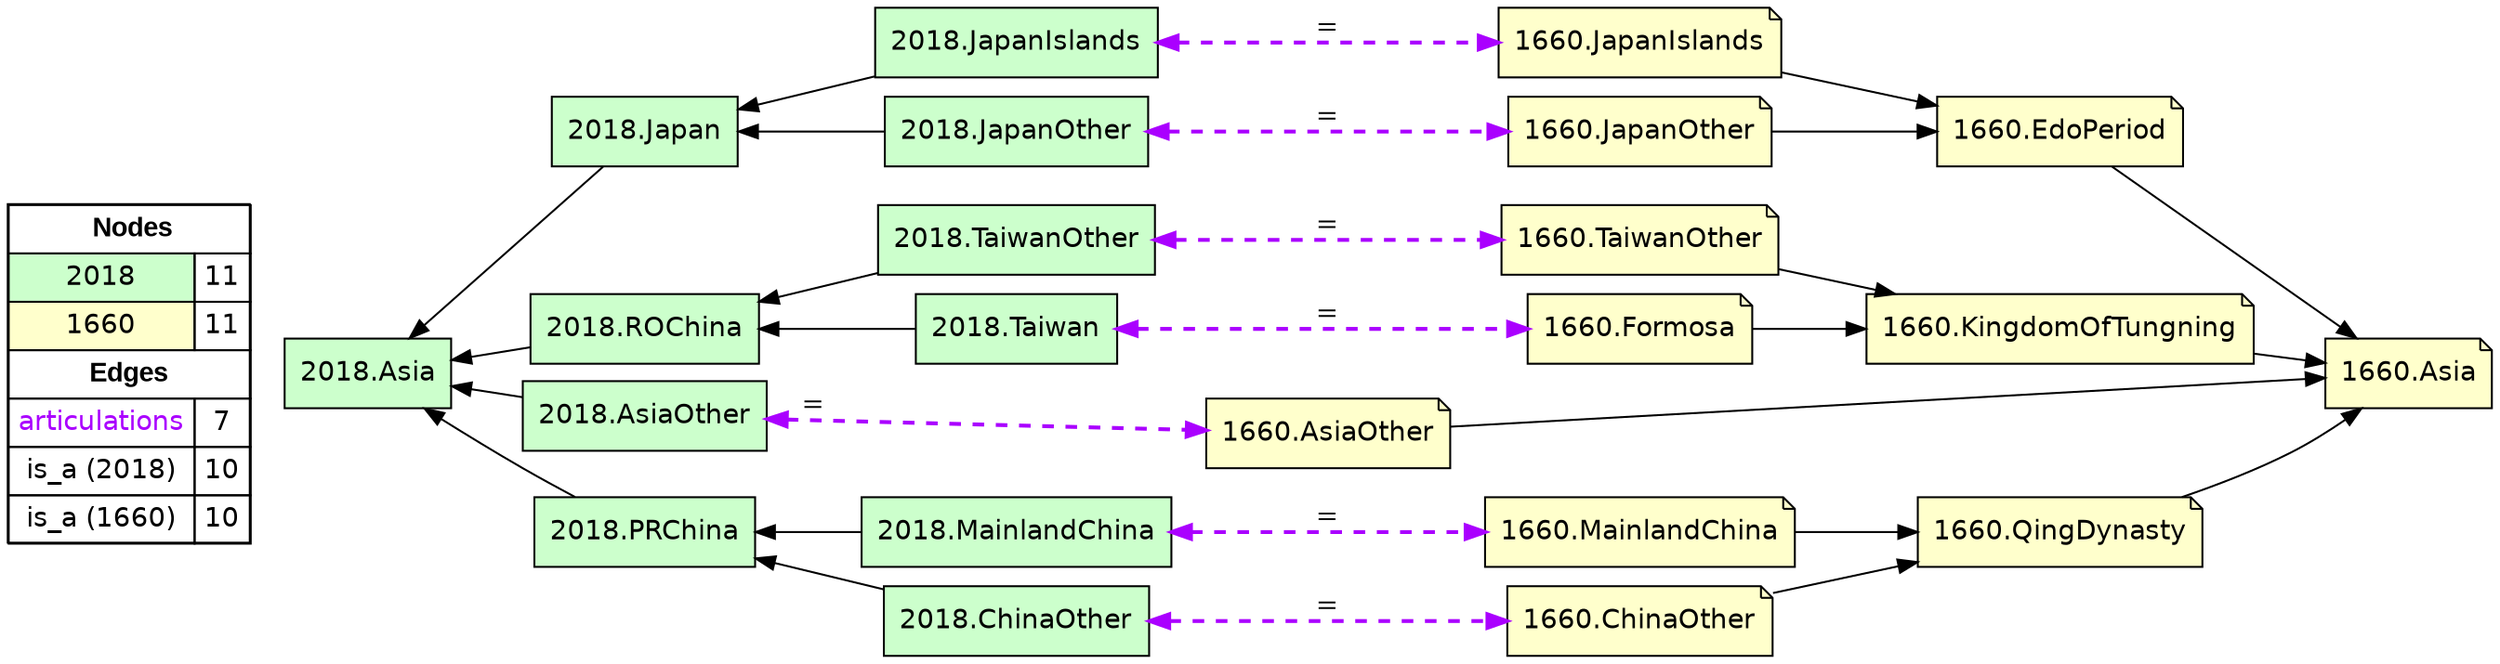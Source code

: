 digraph{
rankdir=LR
node[shape=circle style=filled fillcolor="#FFFFFF"] 
node[shape=box style=filled fillcolor="#CCFFCC" fontname="helvetica"] 
"2018.Japan"
"2018.ROChina"
"2018.AsiaOther"
"2018.TaiwanOther"
"2018.MainlandChina"
"2018.Taiwan"
"2018.PRChina"
"2018.JapanIslands"
"2018.Asia"
"2018.JapanOther"
"2018.ChinaOther"
node[shape=circle style=filled fillcolor="#FFFFFF"] 
node[shape=note style=filled fillcolor="#FFFFCC" fontname="helvetica"] 
"1660.Formosa"
"1660.TaiwanOther"
"1660.KingdomOfTungning"
"1660.QingDynasty"
"1660.AsiaOther"
"1660.ChinaOther"
"1660.Asia"
"1660.JapanOther"
"1660.MainlandChina"
"1660.JapanIslands"
"1660.EdoPeriod"
edge[style=solid color="#000000" constraint=true penwidth=1 dir=forward]
edge[style=dashed color="#AA00FF" constraint=true penwidth=2 dir=both]
"2018.Taiwan" -> "1660.Formosa" [label="="]
"2018.MainlandChina" -> "1660.MainlandChina" [label="="]
"2018.AsiaOther" -> "1660.AsiaOther" [label="="]
"2018.JapanIslands" -> "1660.JapanIslands" [label="="]
"2018.ChinaOther" -> "1660.ChinaOther" [label="="]
"2018.TaiwanOther" -> "1660.TaiwanOther" [label="="]
"2018.JapanOther" -> "1660.JapanOther" [label="="]
edge[style=solid color="#000000" constraint=true penwidth=1 dir=forward]
edge[style=solid color="#000000" constraint=true penwidth=1 dir=forward]
"2018.ROChina" -> "2018.Taiwan" [dir=back]
"2018.Asia" -> "2018.ROChina" [dir=back]
"2018.Asia" -> "2018.PRChina" [dir=back]
"2018.Japan" -> "2018.JapanOther" [dir=back]
"2018.PRChina" -> "2018.ChinaOther" [dir=back]
"2018.Asia" -> "2018.Japan" [dir=back]
"2018.Asia" -> "2018.AsiaOther" [dir=back]
"2018.PRChina" -> "2018.MainlandChina" [dir=back]
"2018.ROChina" -> "2018.TaiwanOther" [dir=back]
"2018.Japan" -> "2018.JapanIslands" [dir=back]
edge[style=solid color="#000000" constraint=true penwidth=1 dir=forward]
edge[style=solid color="#000000" constraint=true penwidth=1 dir=forward]
"1660.Formosa" -> "1660.KingdomOfTungning"
"1660.AsiaOther" -> "1660.Asia"
"1660.ChinaOther" -> "1660.QingDynasty"
"1660.MainlandChina" -> "1660.QingDynasty"
"1660.EdoPeriod" -> "1660.Asia"
"1660.QingDynasty" -> "1660.Asia"
"1660.KingdomOfTungning" -> "1660.Asia"
"1660.JapanIslands" -> "1660.EdoPeriod"
"1660.JapanOther" -> "1660.EdoPeriod"
"1660.TaiwanOther" -> "1660.KingdomOfTungning"
node[shape=box] 
{rank=source Legend [fillcolor= white margin=0 label=< 
 <TABLE BORDER="0" CELLBORDER="1" CELLSPACING="0" CELLPADDING="4"> 
<TR> <TD COLSPAN="2"><font face="Arial Black"> Nodes</font></TD> </TR> 
<TR> 
 <TD bgcolor="#CCFFCC" fontname="helvetica">2018</TD> 
 <TD>11</TD> 
 </TR> 
<TR> 
 <TD bgcolor="#FFFFCC" fontname="helvetica">1660</TD> 
 <TD>11</TD> 
 </TR> 
<TR> <TD COLSPAN="2"><font face = "Arial Black"> Edges </font></TD> </TR> 
<TR> 
 <TD><font color ="#AA00FF">articulations</font></TD><TD>7</TD>
</TR>
<TR> 
 <TD><font color ="#000000">is_a (2018)</font></TD><TD>10</TD>
</TR>
<TR> 
 <TD><font color ="#000000">is_a (1660)</font></TD><TD>10</TD>
</TR>
</TABLE> 
 >] } 
}